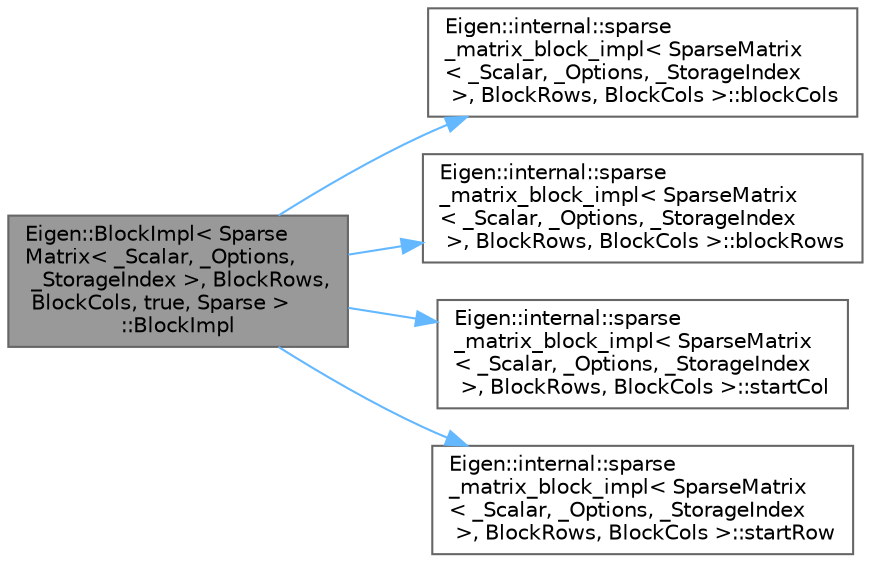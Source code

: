 digraph "Eigen::BlockImpl&lt; SparseMatrix&lt; _Scalar, _Options, _StorageIndex &gt;, BlockRows, BlockCols, true, Sparse &gt;::BlockImpl"
{
 // LATEX_PDF_SIZE
  bgcolor="transparent";
  edge [fontname=Helvetica,fontsize=10,labelfontname=Helvetica,labelfontsize=10];
  node [fontname=Helvetica,fontsize=10,shape=box,height=0.2,width=0.4];
  rankdir="LR";
  Node1 [id="Node000001",label="Eigen::BlockImpl\< Sparse\lMatrix\< _Scalar, _Options,\l _StorageIndex \>, BlockRows,\l BlockCols, true, Sparse \>\l::BlockImpl",height=0.2,width=0.4,color="gray40", fillcolor="grey60", style="filled", fontcolor="black",tooltip=" "];
  Node1 -> Node2 [id="edge1_Node000001_Node000002",color="steelblue1",style="solid",tooltip=" "];
  Node2 [id="Node000002",label="Eigen::internal::sparse\l_matrix_block_impl\< SparseMatrix\l\< _Scalar, _Options, _StorageIndex\l \>, BlockRows, BlockCols \>::blockCols",height=0.2,width=0.4,color="grey40", fillcolor="white", style="filled",URL="$class_eigen_1_1internal_1_1sparse__matrix__block__impl.html#ab9e843a9a898987a8ca9b4f1919fb00f",tooltip=" "];
  Node1 -> Node3 [id="edge2_Node000001_Node000003",color="steelblue1",style="solid",tooltip=" "];
  Node3 [id="Node000003",label="Eigen::internal::sparse\l_matrix_block_impl\< SparseMatrix\l\< _Scalar, _Options, _StorageIndex\l \>, BlockRows, BlockCols \>::blockRows",height=0.2,width=0.4,color="grey40", fillcolor="white", style="filled",URL="$class_eigen_1_1internal_1_1sparse__matrix__block__impl.html#a3a0a7d062e40ff7a141e06931db734f7",tooltip=" "];
  Node1 -> Node4 [id="edge3_Node000001_Node000004",color="steelblue1",style="solid",tooltip=" "];
  Node4 [id="Node000004",label="Eigen::internal::sparse\l_matrix_block_impl\< SparseMatrix\l\< _Scalar, _Options, _StorageIndex\l \>, BlockRows, BlockCols \>::startCol",height=0.2,width=0.4,color="grey40", fillcolor="white", style="filled",URL="$class_eigen_1_1internal_1_1sparse__matrix__block__impl.html#aab1763d7eb48ee86131a7393312dab92",tooltip=" "];
  Node1 -> Node5 [id="edge4_Node000001_Node000005",color="steelblue1",style="solid",tooltip=" "];
  Node5 [id="Node000005",label="Eigen::internal::sparse\l_matrix_block_impl\< SparseMatrix\l\< _Scalar, _Options, _StorageIndex\l \>, BlockRows, BlockCols \>::startRow",height=0.2,width=0.4,color="grey40", fillcolor="white", style="filled",URL="$class_eigen_1_1internal_1_1sparse__matrix__block__impl.html#acbd63f92710b35b0b418129398851005",tooltip=" "];
}
